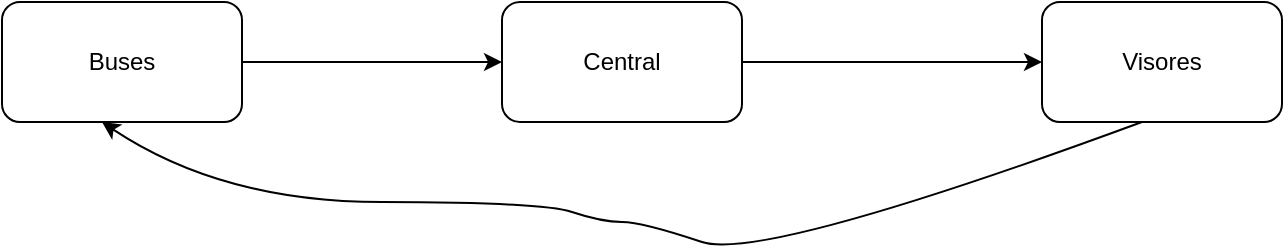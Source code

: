 <mxfile version="21.7.0" type="github">
  <diagram id="prtHgNgQTEPvFCAcTncT" name="Page-1">
    <mxGraphModel dx="1056" dy="574" grid="1" gridSize="10" guides="1" tooltips="1" connect="1" arrows="1" fold="1" page="1" pageScale="1" pageWidth="827" pageHeight="1169" math="0" shadow="0">
      <root>
        <mxCell id="0" />
        <mxCell id="1" parent="0" />
        <mxCell id="wMmN5L7jRD9f_JNUNZQY-5" style="edgeStyle=orthogonalEdgeStyle;rounded=0;orthogonalLoop=1;jettySize=auto;html=1;entryX=0;entryY=0.5;entryDx=0;entryDy=0;" edge="1" parent="1" source="wMmN5L7jRD9f_JNUNZQY-1" target="wMmN5L7jRD9f_JNUNZQY-3">
          <mxGeometry relative="1" as="geometry" />
        </mxCell>
        <mxCell id="wMmN5L7jRD9f_JNUNZQY-1" value="Buses" style="rounded=1;whiteSpace=wrap;html=1;" vertex="1" parent="1">
          <mxGeometry x="100" y="230" width="120" height="60" as="geometry" />
        </mxCell>
        <mxCell id="wMmN5L7jRD9f_JNUNZQY-6" style="edgeStyle=orthogonalEdgeStyle;rounded=0;orthogonalLoop=1;jettySize=auto;html=1;entryX=0;entryY=0.5;entryDx=0;entryDy=0;" edge="1" parent="1" source="wMmN5L7jRD9f_JNUNZQY-3" target="wMmN5L7jRD9f_JNUNZQY-4">
          <mxGeometry relative="1" as="geometry" />
        </mxCell>
        <mxCell id="wMmN5L7jRD9f_JNUNZQY-3" value="Central" style="rounded=1;whiteSpace=wrap;html=1;" vertex="1" parent="1">
          <mxGeometry x="350" y="230" width="120" height="60" as="geometry" />
        </mxCell>
        <mxCell id="wMmN5L7jRD9f_JNUNZQY-4" value="Visores" style="rounded=1;whiteSpace=wrap;html=1;" vertex="1" parent="1">
          <mxGeometry x="620" y="230" width="120" height="60" as="geometry" />
        </mxCell>
        <mxCell id="wMmN5L7jRD9f_JNUNZQY-8" value="" style="curved=1;endArrow=classic;html=1;rounded=0;entryX=0.5;entryY=1;entryDx=0;entryDy=0;exitX=0.5;exitY=1;exitDx=0;exitDy=0;" edge="1" parent="1">
          <mxGeometry width="50" height="50" relative="1" as="geometry">
            <mxPoint x="670" y="290" as="sourcePoint" />
            <mxPoint x="150" y="290" as="targetPoint" />
            <Array as="points">
              <mxPoint x="480" y="360" />
              <mxPoint x="420" y="340" />
              <mxPoint x="400" y="340" />
              <mxPoint x="370" y="330" />
              <mxPoint x="210" y="330" />
            </Array>
          </mxGeometry>
        </mxCell>
      </root>
    </mxGraphModel>
  </diagram>
</mxfile>
